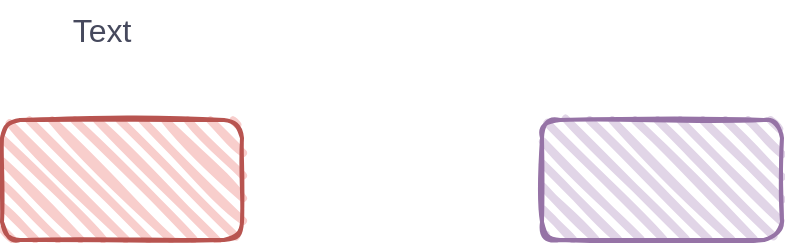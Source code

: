 <mxfile version="24.2.5" type="github">
  <diagram name="Page-1" id="099fd60b-425b-db50-ffb0-6b813814b670">
    <mxGraphModel dx="745" dy="598" grid="1" gridSize="10" guides="1" tooltips="1" connect="1" arrows="1" fold="1" page="1" pageScale="1" pageWidth="1169" pageHeight="827" background="none" math="0" shadow="0">
      <root>
        <mxCell id="0" />
        <mxCell id="1" parent="0" />
        <mxCell id="L4bjiYKMtmoKktSPP4Z0-3" value="" style="rounded=1;whiteSpace=wrap;html=1;strokeWidth=2;fillWeight=4;hachureGap=8;hachureAngle=45;fillColor=#f8cecc;sketch=1;strokeColor=#b85450;" vertex="1" parent="1">
          <mxGeometry x="170" y="60" width="120" height="60" as="geometry" />
        </mxCell>
        <mxCell id="L4bjiYKMtmoKktSPP4Z0-4" value="" style="rounded=1;whiteSpace=wrap;html=1;strokeWidth=2;fillWeight=4;hachureGap=8;hachureAngle=45;fillColor=#e1d5e7;sketch=1;strokeColor=#9673a6;" vertex="1" parent="1">
          <mxGeometry x="440" y="60" width="120" height="60" as="geometry" />
        </mxCell>
        <mxCell id="L4bjiYKMtmoKktSPP4Z0-5" value="Text" style="text;html=1;align=center;verticalAlign=middle;whiteSpace=wrap;rounded=0;fontSize=16;fontColor=#46495D;" vertex="1" parent="1">
          <mxGeometry x="200" width="40" height="30" as="geometry" />
        </mxCell>
      </root>
    </mxGraphModel>
  </diagram>
</mxfile>
